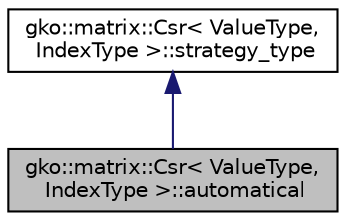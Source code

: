digraph "gko::matrix::Csr&lt; ValueType, IndexType &gt;::automatical"
{
 // INTERACTIVE_SVG=YES
  edge [fontname="Helvetica",fontsize="10",labelfontname="Helvetica",labelfontsize="10"];
  node [fontname="Helvetica",fontsize="10",shape=record];
  Node1 [label="gko::matrix::Csr\< ValueType,\l IndexType \>::automatical",height=0.2,width=0.4,color="black", fillcolor="grey75", style="filled", fontcolor="black"];
  Node2 -> Node1 [dir="back",color="midnightblue",fontsize="10",style="solid",fontname="Helvetica"];
  Node2 [label="gko::matrix::Csr\< ValueType,\l IndexType \>::strategy_type",height=0.2,width=0.4,color="black", fillcolor="white", style="filled",URL="$classgko_1_1matrix_1_1Csr_1_1strategy__type.html"];
}
